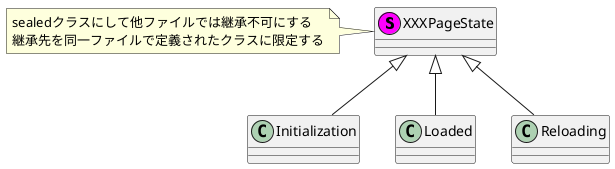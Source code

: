 @startuml
!definelong s(x,y1)
class x <<(S,magenta)>> {
}
y1 <|-- x
!enddefinelong

class XXXPageState <<S, magenta>> {}
note left
sealedクラスにして他ファイルでは継承不可にする
継承先を同一ファイルで定義されたクラスに限定する
end note

class Initialization {}

class Loaded {}

class Reloading {}

XXXPageState <|-- Initialization
XXXPageState <|-- Loaded
XXXPageState <|-- Reloading

@enduml